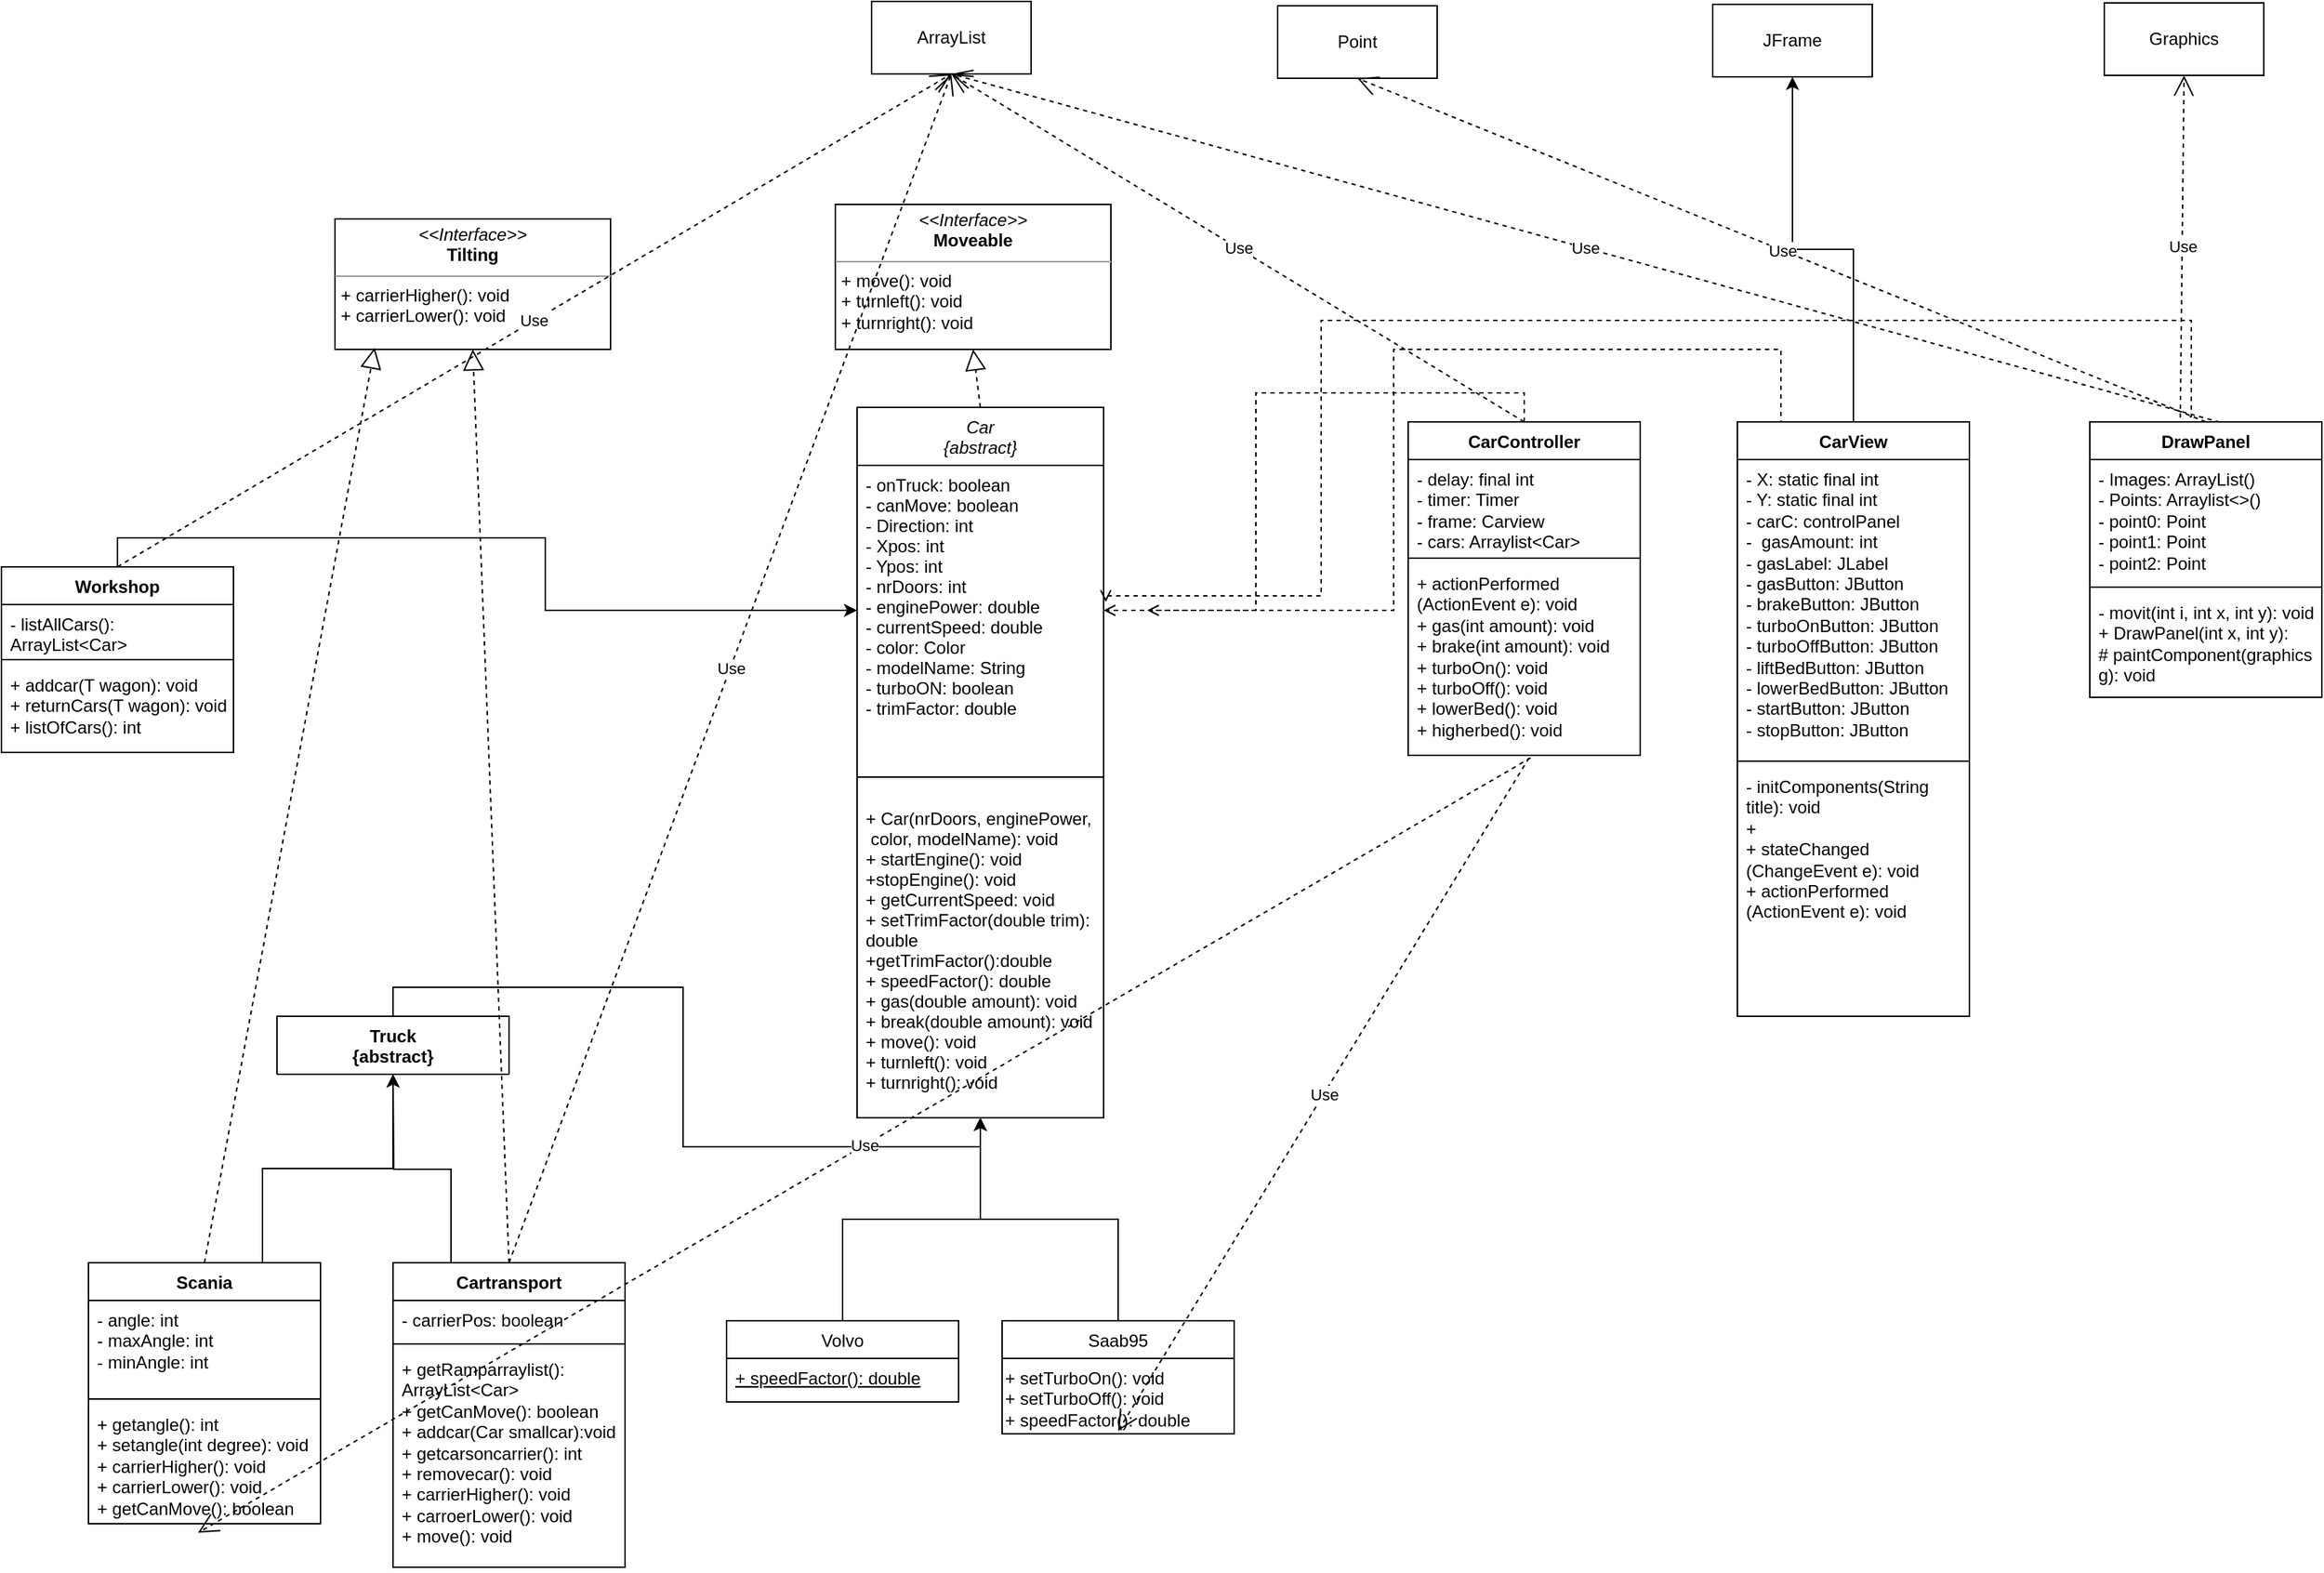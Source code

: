 <mxfile version="22.1.5" type="google">
  <diagram id="C5RBs43oDa-KdzZeNtuy" name="Page-1">
    <mxGraphModel grid="1" page="1" gridSize="10" guides="1" tooltips="1" connect="1" arrows="1" fold="1" pageScale="1" pageWidth="827" pageHeight="1169" math="0" shadow="0">
      <root>
        <mxCell id="WIyWlLk6GJQsqaUBKTNV-0" />
        <mxCell id="WIyWlLk6GJQsqaUBKTNV-1" parent="WIyWlLk6GJQsqaUBKTNV-0" />
        <mxCell id="zkfFHV4jXpPFQw0GAbJ--0" value="Car&#xa;{abstract}" style="swimlane;fontStyle=2;align=center;verticalAlign=top;childLayout=stackLayout;horizontal=1;startSize=40;horizontalStack=0;resizeParent=1;resizeLast=0;collapsible=1;marginBottom=0;rounded=0;shadow=0;strokeWidth=1;" vertex="1" parent="WIyWlLk6GJQsqaUBKTNV-1">
          <mxGeometry x="220" y="180" width="170" height="490" as="geometry">
            <mxRectangle x="230" y="140" width="160" height="26" as="alternateBounds" />
          </mxGeometry>
        </mxCell>
        <mxCell id="zkfFHV4jXpPFQw0GAbJ--2" value="- onTruck: boolean&#xa;- canMove: boolean&#xa;- Direction: int&#xa;- Xpos: int &#xa;- Ypos: int&#xa;- nrDoors: int&#xa;- enginePower: double&#xa;- currentSpeed: double&#xa;- color: Color&#xa;- modelName: String&#xa;- turboON: boolean&#xa;- trimFactor: double&#xa;&#xa;&#xa;" style="text;align=left;verticalAlign=top;spacingLeft=4;spacingRight=4;overflow=hidden;rotatable=0;points=[[0,0.5],[1,0.5]];portConstraint=eastwest;rounded=0;shadow=0;html=0;" vertex="1" parent="zkfFHV4jXpPFQw0GAbJ--0">
          <mxGeometry y="40" width="170" height="200" as="geometry" />
        </mxCell>
        <mxCell id="zkfFHV4jXpPFQw0GAbJ--4" value="" style="line;html=1;strokeWidth=1;align=left;verticalAlign=middle;spacingTop=-1;spacingLeft=3;spacingRight=3;rotatable=0;labelPosition=right;points=[];portConstraint=eastwest;" vertex="1" parent="zkfFHV4jXpPFQw0GAbJ--0">
          <mxGeometry y="240" width="170" height="30" as="geometry" />
        </mxCell>
        <mxCell id="zkfFHV4jXpPFQw0GAbJ--5" value="+ Car(nrDoors, enginePower,&#xa; color, modelName): void&#xa;+ startEngine(): void&#xa;+stopEngine(): void&#xa;+ getCurrentSpeed: void&#xa;+ setTrimFactor(double trim):&#xa;double&#xa;+getTrimFactor():double&#xa;+ speedFactor(): double&#xa;+ gas(double amount): void&#xa;+ break(double amount): void&#xa;+ move(): void&#xa;+ turnleft(): void&#xa;+ turnright(): void" style="text;align=left;verticalAlign=top;spacingLeft=4;spacingRight=4;overflow=hidden;rotatable=0;points=[[0,0.5],[1,0.5]];portConstraint=eastwest;" vertex="1" parent="zkfFHV4jXpPFQw0GAbJ--0">
          <mxGeometry y="270" width="170" height="200" as="geometry" />
        </mxCell>
        <mxCell id="-Scuf54vddxRZD9NTPhX-41" style="edgeStyle=orthogonalEdgeStyle;rounded=0;orthogonalLoop=1;jettySize=auto;html=1;exitX=0.5;exitY=0;exitDx=0;exitDy=0;entryX=0.5;entryY=1;entryDx=0;entryDy=0;" edge="1" parent="WIyWlLk6GJQsqaUBKTNV-1" source="zkfFHV4jXpPFQw0GAbJ--6" target="zkfFHV4jXpPFQw0GAbJ--0">
          <mxGeometry relative="1" as="geometry" />
        </mxCell>
        <mxCell id="zkfFHV4jXpPFQw0GAbJ--6" value="Volvo" style="swimlane;fontStyle=0;align=center;verticalAlign=top;childLayout=stackLayout;horizontal=1;startSize=26;horizontalStack=0;resizeParent=1;resizeLast=0;collapsible=1;marginBottom=0;rounded=0;shadow=0;strokeWidth=1;" vertex="1" parent="WIyWlLk6GJQsqaUBKTNV-1">
          <mxGeometry x="130" y="810" width="160" height="56" as="geometry">
            <mxRectangle x="130" y="380" width="160" height="26" as="alternateBounds" />
          </mxGeometry>
        </mxCell>
        <mxCell id="zkfFHV4jXpPFQw0GAbJ--10" value="+ speedFactor(): double" style="text;align=left;verticalAlign=top;spacingLeft=4;spacingRight=4;overflow=hidden;rotatable=0;points=[[0,0.5],[1,0.5]];portConstraint=eastwest;fontStyle=4" vertex="1" parent="zkfFHV4jXpPFQw0GAbJ--6">
          <mxGeometry y="26" width="160" height="26" as="geometry" />
        </mxCell>
        <mxCell id="-Scuf54vddxRZD9NTPhX-62" style="edgeStyle=orthogonalEdgeStyle;rounded=0;orthogonalLoop=1;jettySize=auto;html=1;exitX=0.75;exitY=0;exitDx=0;exitDy=0;" edge="1" parent="WIyWlLk6GJQsqaUBKTNV-1" source="-Scuf54vddxRZD9NTPhX-0" target="-Scuf54vddxRZD9NTPhX-4">
          <mxGeometry relative="1" as="geometry" />
        </mxCell>
        <mxCell id="-Scuf54vddxRZD9NTPhX-0" value="Scania" style="swimlane;fontStyle=1;align=center;verticalAlign=top;childLayout=stackLayout;horizontal=1;startSize=26;horizontalStack=0;resizeParent=1;resizeParentMax=0;resizeLast=0;collapsible=1;marginBottom=0;whiteSpace=wrap;html=1;" vertex="1" parent="WIyWlLk6GJQsqaUBKTNV-1">
          <mxGeometry x="-310" y="770" width="160" height="180" as="geometry" />
        </mxCell>
        <mxCell id="-Scuf54vddxRZD9NTPhX-1" value="- angle: int&lt;br&gt;- maxAngle: int&lt;br&gt;- minAngle: int" style="text;strokeColor=none;fillColor=none;align=left;verticalAlign=top;spacingLeft=4;spacingRight=4;overflow=hidden;rotatable=0;points=[[0,0.5],[1,0.5]];portConstraint=eastwest;whiteSpace=wrap;html=1;" vertex="1" parent="-Scuf54vddxRZD9NTPhX-0">
          <mxGeometry y="26" width="160" height="64" as="geometry" />
        </mxCell>
        <mxCell id="-Scuf54vddxRZD9NTPhX-2" value="" style="line;strokeWidth=1;fillColor=none;align=left;verticalAlign=middle;spacingTop=-1;spacingLeft=3;spacingRight=3;rotatable=0;labelPosition=right;points=[];portConstraint=eastwest;strokeColor=inherit;" vertex="1" parent="-Scuf54vddxRZD9NTPhX-0">
          <mxGeometry y="90" width="160" height="8" as="geometry" />
        </mxCell>
        <mxCell id="-Scuf54vddxRZD9NTPhX-3" value="+ getangle(): int&lt;br&gt;+ setangle(int degree): void&lt;br&gt;+ carrierHigher(): void&lt;br&gt;+ carrierLower(): void&lt;br&gt;+ getCanMove(): boolean&lt;br&gt;" style="text;strokeColor=none;fillColor=none;align=left;verticalAlign=top;spacingLeft=4;spacingRight=4;overflow=hidden;rotatable=0;points=[[0,0.5],[1,0.5]];portConstraint=eastwest;whiteSpace=wrap;html=1;" vertex="1" parent="-Scuf54vddxRZD9NTPhX-0">
          <mxGeometry y="98" width="160" height="82" as="geometry" />
        </mxCell>
        <mxCell id="-Scuf54vddxRZD9NTPhX-45" style="edgeStyle=orthogonalEdgeStyle;rounded=0;orthogonalLoop=1;jettySize=auto;html=1;exitX=0.5;exitY=0;exitDx=0;exitDy=0;entryX=0.5;entryY=1;entryDx=0;entryDy=0;" edge="1" parent="WIyWlLk6GJQsqaUBKTNV-1" source="-Scuf54vddxRZD9NTPhX-4" target="zkfFHV4jXpPFQw0GAbJ--0">
          <mxGeometry relative="1" as="geometry" />
        </mxCell>
        <mxCell id="-Scuf54vddxRZD9NTPhX-4" value="Truck&lt;br&gt;{abstract}" style="swimlane;fontStyle=1;align=center;verticalAlign=top;childLayout=stackLayout;horizontal=1;startSize=40;horizontalStack=0;resizeParent=1;resizeParentMax=0;resizeLast=0;collapsible=1;marginBottom=0;whiteSpace=wrap;html=1;" vertex="1" parent="WIyWlLk6GJQsqaUBKTNV-1">
          <mxGeometry x="-180" y="600" width="160" height="40" as="geometry">
            <mxRectangle x="-180" y="600" width="100" height="40" as="alternateBounds" />
          </mxGeometry>
        </mxCell>
        <mxCell id="-Scuf54vddxRZD9NTPhX-63" style="edgeStyle=orthogonalEdgeStyle;rounded=0;orthogonalLoop=1;jettySize=auto;html=1;exitX=0.25;exitY=0;exitDx=0;exitDy=0;" edge="1" parent="WIyWlLk6GJQsqaUBKTNV-1" source="-Scuf54vddxRZD9NTPhX-9">
          <mxGeometry relative="1" as="geometry">
            <mxPoint x="-100" y="640" as="targetPoint" />
          </mxGeometry>
        </mxCell>
        <mxCell id="-Scuf54vddxRZD9NTPhX-9" value="Cartransport" style="swimlane;fontStyle=1;align=center;verticalAlign=top;childLayout=stackLayout;horizontal=1;startSize=26;horizontalStack=0;resizeParent=1;resizeParentMax=0;resizeLast=0;collapsible=1;marginBottom=0;whiteSpace=wrap;html=1;" vertex="1" parent="WIyWlLk6GJQsqaUBKTNV-1">
          <mxGeometry x="-100" y="770" width="160" height="210" as="geometry" />
        </mxCell>
        <mxCell id="-Scuf54vddxRZD9NTPhX-10" value="- carrierPos: boolean" style="text;strokeColor=none;fillColor=none;align=left;verticalAlign=top;spacingLeft=4;spacingRight=4;overflow=hidden;rotatable=0;points=[[0,0.5],[1,0.5]];portConstraint=eastwest;whiteSpace=wrap;html=1;" vertex="1" parent="-Scuf54vddxRZD9NTPhX-9">
          <mxGeometry y="26" width="160" height="26" as="geometry" />
        </mxCell>
        <mxCell id="-Scuf54vddxRZD9NTPhX-11" value="" style="line;strokeWidth=1;fillColor=none;align=left;verticalAlign=middle;spacingTop=-1;spacingLeft=3;spacingRight=3;rotatable=0;labelPosition=right;points=[];portConstraint=eastwest;strokeColor=inherit;" vertex="1" parent="-Scuf54vddxRZD9NTPhX-9">
          <mxGeometry y="52" width="160" height="8" as="geometry" />
        </mxCell>
        <mxCell id="-Scuf54vddxRZD9NTPhX-12" value="+ getRamparraylist(): ArrayList&amp;lt;Car&amp;gt;&lt;br&gt;+ getCanMove(): boolean&lt;br&gt;+ addcar(Car smallcar):void&lt;br&gt;+ getcarsoncarrier(): int&lt;br&gt;+ removecar(): void&lt;br&gt;+ carrierHigher(): void&lt;br&gt;+ carroerLower(): void&lt;br&gt;+ move(): void" style="text;strokeColor=none;fillColor=none;align=left;verticalAlign=top;spacingLeft=4;spacingRight=4;overflow=hidden;rotatable=0;points=[[0,0.5],[1,0.5]];portConstraint=eastwest;whiteSpace=wrap;html=1;" vertex="1" parent="-Scuf54vddxRZD9NTPhX-9">
          <mxGeometry y="60" width="160" height="150" as="geometry" />
        </mxCell>
        <mxCell id="-Scuf54vddxRZD9NTPhX-30" value="&lt;p style=&quot;margin:0px;margin-top:4px;text-align:center;&quot;&gt;&lt;i&gt;&amp;lt;&amp;lt;Interface&amp;gt;&amp;gt;&lt;/i&gt;&lt;br&gt;&lt;b&gt;Moveable&lt;/b&gt;&lt;/p&gt;&lt;hr size=&quot;1&quot;&gt;&lt;p style=&quot;margin:0px;margin-left:4px;&quot;&gt;+ move(): void&lt;br&gt;+ turnleft(): void&lt;/p&gt;&lt;p style=&quot;margin:0px;margin-left:4px;&quot;&gt;+ turnright(): void&lt;/p&gt;" style="verticalAlign=top;align=left;overflow=fill;fontSize=12;fontFamily=Helvetica;html=1;whiteSpace=wrap;" vertex="1" parent="WIyWlLk6GJQsqaUBKTNV-1">
          <mxGeometry x="205" y="40" width="190" height="100" as="geometry" />
        </mxCell>
        <mxCell id="-Scuf54vddxRZD9NTPhX-31" value="&lt;p style=&quot;margin:0px;margin-top:4px;text-align:center;&quot;&gt;&lt;i&gt;&amp;lt;&amp;lt;Interface&amp;gt;&amp;gt;&lt;/i&gt;&lt;br&gt;&lt;b&gt;Tilting&lt;/b&gt;&lt;/p&gt;&lt;hr size=&quot;1&quot;&gt;&lt;p style=&quot;margin:0px;margin-left:4px;&quot;&gt;+ carrierHigher(): void&lt;br&gt;+ carrierLower(): void&lt;/p&gt;" style="verticalAlign=top;align=left;overflow=fill;fontSize=12;fontFamily=Helvetica;html=1;whiteSpace=wrap;" vertex="1" parent="WIyWlLk6GJQsqaUBKTNV-1">
          <mxGeometry x="-140" y="50" width="190" height="90" as="geometry" />
        </mxCell>
        <mxCell id="-Scuf54vddxRZD9NTPhX-32" value="" style="endArrow=block;dashed=1;endFill=0;endSize=12;html=1;rounded=0;exitX=0.5;exitY=0;exitDx=0;exitDy=0;entryX=0.5;entryY=1;entryDx=0;entryDy=0;" edge="1" parent="WIyWlLk6GJQsqaUBKTNV-1" source="zkfFHV4jXpPFQw0GAbJ--0" target="-Scuf54vddxRZD9NTPhX-30">
          <mxGeometry width="160" relative="1" as="geometry">
            <mxPoint x="40" y="160" as="sourcePoint" />
            <mxPoint x="200" y="160" as="targetPoint" />
          </mxGeometry>
        </mxCell>
        <mxCell id="-Scuf54vddxRZD9NTPhX-34" value="" style="endArrow=block;dashed=1;endFill=0;endSize=12;html=1;rounded=0;exitX=0.5;exitY=0;exitDx=0;exitDy=0;entryX=0.5;entryY=1;entryDx=0;entryDy=0;" edge="1" parent="WIyWlLk6GJQsqaUBKTNV-1" source="-Scuf54vddxRZD9NTPhX-9" target="-Scuf54vddxRZD9NTPhX-31">
          <mxGeometry width="160" relative="1" as="geometry">
            <mxPoint x="80.0" y="921.238" as="sourcePoint" />
            <mxPoint x="556.88" y="140.0" as="targetPoint" />
          </mxGeometry>
        </mxCell>
        <mxCell id="-Scuf54vddxRZD9NTPhX-35" value="" style="endArrow=block;dashed=1;endFill=0;endSize=12;html=1;rounded=0;entryX=0.144;entryY=0.987;entryDx=0;entryDy=0;entryPerimeter=0;" edge="1" parent="WIyWlLk6GJQsqaUBKTNV-1" target="-Scuf54vddxRZD9NTPhX-31">
          <mxGeometry width="160" relative="1" as="geometry">
            <mxPoint x="-230" y="770" as="sourcePoint" />
            <mxPoint x="-230" y="115" as="targetPoint" />
          </mxGeometry>
        </mxCell>
        <mxCell id="-Scuf54vddxRZD9NTPhX-61" style="edgeStyle=orthogonalEdgeStyle;rounded=0;orthogonalLoop=1;jettySize=auto;html=1;exitX=0.5;exitY=0;exitDx=0;exitDy=0;entryX=0.5;entryY=1;entryDx=0;entryDy=0;" edge="1" parent="WIyWlLk6GJQsqaUBKTNV-1" source="-Scuf54vddxRZD9NTPhX-53" target="zkfFHV4jXpPFQw0GAbJ--0">
          <mxGeometry relative="1" as="geometry">
            <mxPoint x="410" y="760" as="targetPoint" />
          </mxGeometry>
        </mxCell>
        <mxCell id="-Scuf54vddxRZD9NTPhX-53" value="Saab95" style="swimlane;fontStyle=0;align=center;verticalAlign=top;childLayout=stackLayout;horizontal=1;startSize=26;horizontalStack=0;resizeParent=1;resizeLast=0;collapsible=1;marginBottom=0;rounded=0;shadow=0;strokeWidth=1;" vertex="1" parent="WIyWlLk6GJQsqaUBKTNV-1">
          <mxGeometry x="320" y="810" width="160" height="78" as="geometry">
            <mxRectangle x="130" y="380" width="160" height="26" as="alternateBounds" />
          </mxGeometry>
        </mxCell>
        <mxCell id="-Scuf54vddxRZD9NTPhX-58" value="+ setTurboOn(): void&lt;br style=&quot;border-color: var(--border-color); padding: 0px; margin: 0px;&quot;&gt;+ setTurboOff(): void&lt;br style=&quot;border-color: var(--border-color); padding: 0px; margin: 0px;&quot;&gt;+ speedFactor(): double&lt;div style=&quot;border-color: var(--border-color); padding: 0px; margin: 0px;&quot;&gt;&lt;br style=&quot;border-color: var(--border-color); padding: 0px; margin: 0px; color: rgb(0, 0, 0); font-family: Helvetica; font-size: 12px; font-style: normal; font-variant-ligatures: normal; font-variant-caps: normal; font-weight: 400; letter-spacing: normal; orphans: 2; text-align: left; text-indent: 0px; text-transform: none; widows: 2; word-spacing: 0px; -webkit-text-stroke-width: 0px; background-color: rgb(251, 251, 251); text-decoration-thickness: initial; text-decoration-style: initial; text-decoration-color: initial;&quot;&gt;&#xa;&#xa;&lt;/div&gt;" style="text;whiteSpace=wrap;html=1;" vertex="1" parent="-Scuf54vddxRZD9NTPhX-53">
          <mxGeometry y="26" width="160" height="50" as="geometry" />
        </mxCell>
        <mxCell id="-Scuf54vddxRZD9NTPhX-68" style="edgeStyle=orthogonalEdgeStyle;rounded=0;orthogonalLoop=1;jettySize=auto;html=1;exitX=0.5;exitY=0;exitDx=0;exitDy=0;entryX=0;entryY=0.5;entryDx=0;entryDy=0;" edge="1" parent="WIyWlLk6GJQsqaUBKTNV-1" source="-Scuf54vddxRZD9NTPhX-64" target="zkfFHV4jXpPFQw0GAbJ--2">
          <mxGeometry relative="1" as="geometry" />
        </mxCell>
        <mxCell id="-Scuf54vddxRZD9NTPhX-64" value="Workshop" style="swimlane;fontStyle=1;align=center;verticalAlign=top;childLayout=stackLayout;horizontal=1;startSize=26;horizontalStack=0;resizeParent=1;resizeParentMax=0;resizeLast=0;collapsible=1;marginBottom=0;whiteSpace=wrap;html=1;" vertex="1" parent="WIyWlLk6GJQsqaUBKTNV-1">
          <mxGeometry x="-370" y="290" width="160" height="128" as="geometry" />
        </mxCell>
        <mxCell id="-Scuf54vddxRZD9NTPhX-65" value="- listAllCars(): ArrayList&amp;lt;Car&amp;gt;" style="text;strokeColor=none;fillColor=none;align=left;verticalAlign=top;spacingLeft=4;spacingRight=4;overflow=hidden;rotatable=0;points=[[0,0.5],[1,0.5]];portConstraint=eastwest;whiteSpace=wrap;html=1;" vertex="1" parent="-Scuf54vddxRZD9NTPhX-64">
          <mxGeometry y="26" width="160" height="34" as="geometry" />
        </mxCell>
        <mxCell id="-Scuf54vddxRZD9NTPhX-66" value="" style="line;strokeWidth=1;fillColor=none;align=left;verticalAlign=middle;spacingTop=-1;spacingLeft=3;spacingRight=3;rotatable=0;labelPosition=right;points=[];portConstraint=eastwest;strokeColor=inherit;" vertex="1" parent="-Scuf54vddxRZD9NTPhX-64">
          <mxGeometry y="60" width="160" height="8" as="geometry" />
        </mxCell>
        <mxCell id="-Scuf54vddxRZD9NTPhX-67" value="+ addcar(T wagon): void&lt;br&gt;+ returnCars(T wagon): void&lt;br&gt;+ listOfCars(): int" style="text;strokeColor=none;fillColor=none;align=left;verticalAlign=top;spacingLeft=4;spacingRight=4;overflow=hidden;rotatable=0;points=[[0,0.5],[1,0.5]];portConstraint=eastwest;whiteSpace=wrap;html=1;" vertex="1" parent="-Scuf54vddxRZD9NTPhX-64">
          <mxGeometry y="68" width="160" height="60" as="geometry" />
        </mxCell>
        <mxCell id="-Scuf54vddxRZD9NTPhX-73" style="edgeStyle=orthogonalEdgeStyle;rounded=0;orthogonalLoop=1;jettySize=auto;html=1;exitX=0.5;exitY=0;exitDx=0;exitDy=0;dashed=1;endArrow=open;endFill=0;" edge="1" parent="WIyWlLk6GJQsqaUBKTNV-1" source="-Scuf54vddxRZD9NTPhX-69" target="zkfFHV4jXpPFQw0GAbJ--2">
          <mxGeometry relative="1" as="geometry" />
        </mxCell>
        <mxCell id="-Scuf54vddxRZD9NTPhX-69" value="CarController" style="swimlane;fontStyle=1;align=center;verticalAlign=top;childLayout=stackLayout;horizontal=1;startSize=26;horizontalStack=0;resizeParent=1;resizeParentMax=0;resizeLast=0;collapsible=1;marginBottom=0;whiteSpace=wrap;html=1;" vertex="1" parent="WIyWlLk6GJQsqaUBKTNV-1">
          <mxGeometry x="600" y="190" width="160" height="230" as="geometry" />
        </mxCell>
        <mxCell id="-Scuf54vddxRZD9NTPhX-70" value="- delay: final int&lt;br&gt;- timer: Timer&lt;br&gt;- frame: Carview&lt;br&gt;- cars: Arraylist&amp;lt;Car&amp;gt;&amp;nbsp;" style="text;strokeColor=none;fillColor=none;align=left;verticalAlign=top;spacingLeft=4;spacingRight=4;overflow=hidden;rotatable=0;points=[[0,0.5],[1,0.5]];portConstraint=eastwest;whiteSpace=wrap;html=1;" vertex="1" parent="-Scuf54vddxRZD9NTPhX-69">
          <mxGeometry y="26" width="160" height="64" as="geometry" />
        </mxCell>
        <mxCell id="-Scuf54vddxRZD9NTPhX-71" value="" style="line;strokeWidth=1;fillColor=none;align=left;verticalAlign=middle;spacingTop=-1;spacingLeft=3;spacingRight=3;rotatable=0;labelPosition=right;points=[];portConstraint=eastwest;strokeColor=inherit;" vertex="1" parent="-Scuf54vddxRZD9NTPhX-69">
          <mxGeometry y="90" width="160" height="8" as="geometry" />
        </mxCell>
        <mxCell id="-Scuf54vddxRZD9NTPhX-72" value="+ actionPerformed&lt;br&gt;(ActionEvent e): void&lt;br&gt;+ gas(int amount): void&lt;br&gt;+ brake(int amount): void&lt;br&gt;+ turboOn(): void&lt;br&gt;+ turboOff(): void&lt;br&gt;+ lowerBed(): void&lt;br&gt;+ higherbed(): void&lt;br&gt;" style="text;strokeColor=none;fillColor=none;align=left;verticalAlign=top;spacingLeft=4;spacingRight=4;overflow=hidden;rotatable=0;points=[[0,0.5],[1,0.5]];portConstraint=eastwest;whiteSpace=wrap;html=1;" vertex="1" parent="-Scuf54vddxRZD9NTPhX-69">
          <mxGeometry y="98" width="160" height="132" as="geometry" />
        </mxCell>
        <mxCell id="-Scuf54vddxRZD9NTPhX-112" style="edgeStyle=orthogonalEdgeStyle;rounded=0;orthogonalLoop=1;jettySize=auto;html=1;exitX=0.5;exitY=0;exitDx=0;exitDy=0;entryX=0.5;entryY=1;entryDx=0;entryDy=0;" edge="1" parent="WIyWlLk6GJQsqaUBKTNV-1" source="-Scuf54vddxRZD9NTPhX-93" target="-Scuf54vddxRZD9NTPhX-106">
          <mxGeometry relative="1" as="geometry" />
        </mxCell>
        <mxCell id="-Scuf54vddxRZD9NTPhX-93" value="CarView" style="swimlane;fontStyle=1;align=center;verticalAlign=top;childLayout=stackLayout;horizontal=1;startSize=26;horizontalStack=0;resizeParent=1;resizeParentMax=0;resizeLast=0;collapsible=1;marginBottom=0;whiteSpace=wrap;html=1;" vertex="1" parent="WIyWlLk6GJQsqaUBKTNV-1">
          <mxGeometry x="827" y="190" width="160" height="410" as="geometry" />
        </mxCell>
        <mxCell id="-Scuf54vddxRZD9NTPhX-94" value="- X: static final int&lt;br style=&quot;border-color: var(--border-color);&quot;&gt;- Y: static final int&lt;br style=&quot;border-color: var(--border-color);&quot;&gt;- carC: controlPanel&lt;br&gt;-&amp;nbsp; gasAmount: int&amp;nbsp;&lt;br&gt;- gasLabel: JLabel&lt;br style=&quot;border-color: var(--border-color);&quot;&gt;- gasButton: JButton&lt;br style=&quot;border-color: var(--border-color);&quot;&gt;- brakeButton: JButton&lt;br style=&quot;border-color: var(--border-color);&quot;&gt;- turboOnButton: JButton&lt;br style=&quot;border-color: var(--border-color);&quot;&gt;- turboOffButton: JButton&lt;br style=&quot;border-color: var(--border-color);&quot;&gt;- liftBedButton: JButton&lt;br style=&quot;border-color: var(--border-color);&quot;&gt;- lowerBedButton: JButton&lt;br style=&quot;border-color: var(--border-color);&quot;&gt;- startButton: JButton&lt;br style=&quot;border-color: var(--border-color);&quot;&gt;- stopButton: JButton" style="text;strokeColor=none;fillColor=none;align=left;verticalAlign=top;spacingLeft=4;spacingRight=4;overflow=hidden;rotatable=0;points=[[0,0.5],[1,0.5]];portConstraint=eastwest;whiteSpace=wrap;html=1;" vertex="1" parent="-Scuf54vddxRZD9NTPhX-93">
          <mxGeometry y="26" width="160" height="204" as="geometry" />
        </mxCell>
        <mxCell id="-Scuf54vddxRZD9NTPhX-95" value="" style="line;strokeWidth=1;fillColor=none;align=left;verticalAlign=middle;spacingTop=-1;spacingLeft=3;spacingRight=3;rotatable=0;labelPosition=right;points=[];portConstraint=eastwest;strokeColor=inherit;" vertex="1" parent="-Scuf54vddxRZD9NTPhX-93">
          <mxGeometry y="230" width="160" height="8" as="geometry" />
        </mxCell>
        <mxCell id="-Scuf54vddxRZD9NTPhX-96" value="- initComponents(String title): void&lt;br&gt;+&lt;br&gt;+ stateChanged (ChangeEvent e): void&lt;br&gt;+ actionPerformed (ActionEvent e): void&lt;br&gt;" style="text;strokeColor=none;fillColor=none;align=left;verticalAlign=top;spacingLeft=4;spacingRight=4;overflow=hidden;rotatable=0;points=[[0,0.5],[1,0.5]];portConstraint=eastwest;whiteSpace=wrap;html=1;" vertex="1" parent="-Scuf54vddxRZD9NTPhX-93">
          <mxGeometry y="238" width="160" height="172" as="geometry" />
        </mxCell>
        <mxCell id="-Scuf54vddxRZD9NTPhX-97" style="edgeStyle=orthogonalEdgeStyle;rounded=0;orthogonalLoop=1;jettySize=auto;html=1;exitX=0.5;exitY=0;exitDx=0;exitDy=0;entryX=1;entryY=0.5;entryDx=0;entryDy=0;dashed=1;endArrow=open;endFill=0;" edge="1" parent="WIyWlLk6GJQsqaUBKTNV-1" source="-Scuf54vddxRZD9NTPhX-93">
          <mxGeometry relative="1" as="geometry">
            <mxPoint x="857" y="248" as="sourcePoint" />
            <mxPoint x="420.0" y="320" as="targetPoint" />
            <Array as="points">
              <mxPoint x="857" y="190" />
              <mxPoint x="857" y="140" />
              <mxPoint x="590" y="140" />
              <mxPoint x="590" y="320" />
            </Array>
          </mxGeometry>
        </mxCell>
        <mxCell id="-Scuf54vddxRZD9NTPhX-98" value="DrawPanel" style="swimlane;fontStyle=1;align=center;verticalAlign=top;childLayout=stackLayout;horizontal=1;startSize=26;horizontalStack=0;resizeParent=1;resizeParentMax=0;resizeLast=0;collapsible=1;marginBottom=0;whiteSpace=wrap;html=1;" vertex="1" parent="WIyWlLk6GJQsqaUBKTNV-1">
          <mxGeometry x="1070" y="190" width="160" height="190" as="geometry" />
        </mxCell>
        <mxCell id="-Scuf54vddxRZD9NTPhX-99" value="- Images: ArrayList()&lt;br&gt;- Points: Arraylist&amp;lt;&amp;gt;()&lt;br&gt;- point0: Point&lt;br&gt;- point1: Point&lt;br&gt;- point2: Point" style="text;strokeColor=none;fillColor=none;align=left;verticalAlign=top;spacingLeft=4;spacingRight=4;overflow=hidden;rotatable=0;points=[[0,0.5],[1,0.5]];portConstraint=eastwest;whiteSpace=wrap;html=1;" vertex="1" parent="-Scuf54vddxRZD9NTPhX-98">
          <mxGeometry y="26" width="160" height="84" as="geometry" />
        </mxCell>
        <mxCell id="-Scuf54vddxRZD9NTPhX-100" value="" style="line;strokeWidth=1;fillColor=none;align=left;verticalAlign=middle;spacingTop=-1;spacingLeft=3;spacingRight=3;rotatable=0;labelPosition=right;points=[];portConstraint=eastwest;strokeColor=inherit;" vertex="1" parent="-Scuf54vddxRZD9NTPhX-98">
          <mxGeometry y="110" width="160" height="8" as="geometry" />
        </mxCell>
        <mxCell id="-Scuf54vddxRZD9NTPhX-101" value="- movit(int i, int x, int y): void&lt;br&gt;+ DrawPanel(int x, int y):&amp;nbsp;&lt;br&gt;# paintComponent(graphics g): void" style="text;strokeColor=none;fillColor=none;align=left;verticalAlign=top;spacingLeft=4;spacingRight=4;overflow=hidden;rotatable=0;points=[[0,0.5],[1,0.5]];portConstraint=eastwest;whiteSpace=wrap;html=1;" vertex="1" parent="-Scuf54vddxRZD9NTPhX-98">
          <mxGeometry y="118" width="160" height="72" as="geometry" />
        </mxCell>
        <mxCell id="-Scuf54vddxRZD9NTPhX-102" style="edgeStyle=orthogonalEdgeStyle;rounded=0;orthogonalLoop=1;jettySize=auto;html=1;exitX=0.43;exitY=-0.019;exitDx=0;exitDy=0;entryX=1.009;entryY=0.471;entryDx=0;entryDy=0;dashed=1;endArrow=open;endFill=0;exitPerimeter=0;entryPerimeter=0;" edge="1" parent="WIyWlLk6GJQsqaUBKTNV-1" source="-Scuf54vddxRZD9NTPhX-98" target="zkfFHV4jXpPFQw0GAbJ--2">
          <mxGeometry relative="1" as="geometry">
            <mxPoint x="957" y="228" as="sourcePoint" />
            <mxPoint x="520" y="300" as="targetPoint" />
            <Array as="points">
              <mxPoint x="1140" y="186" />
              <mxPoint x="1140" y="120" />
              <mxPoint x="540" y="120" />
              <mxPoint x="540" y="310" />
              <mxPoint x="392" y="310" />
            </Array>
          </mxGeometry>
        </mxCell>
        <mxCell id="-Scuf54vddxRZD9NTPhX-104" value="ArrayList" style="html=1;whiteSpace=wrap;" vertex="1" parent="WIyWlLk6GJQsqaUBKTNV-1">
          <mxGeometry x="230" y="-100" width="110" height="50" as="geometry" />
        </mxCell>
        <mxCell id="-Scuf54vddxRZD9NTPhX-105" value="Graphics" style="html=1;whiteSpace=wrap;" vertex="1" parent="WIyWlLk6GJQsqaUBKTNV-1">
          <mxGeometry x="1080" y="-99" width="110" height="50" as="geometry" />
        </mxCell>
        <mxCell id="-Scuf54vddxRZD9NTPhX-106" value="JFrame" style="html=1;whiteSpace=wrap;" vertex="1" parent="WIyWlLk6GJQsqaUBKTNV-1">
          <mxGeometry x="810" y="-98" width="110" height="50" as="geometry" />
        </mxCell>
        <mxCell id="-Scuf54vddxRZD9NTPhX-107" value="Point" style="html=1;whiteSpace=wrap;" vertex="1" parent="WIyWlLk6GJQsqaUBKTNV-1">
          <mxGeometry x="510" y="-97" width="110" height="50" as="geometry" />
        </mxCell>
        <mxCell id="-Scuf54vddxRZD9NTPhX-109" value="Use" style="endArrow=open;endSize=12;dashed=1;html=1;rounded=0;exitX=0.39;exitY=-0.016;exitDx=0;exitDy=0;exitPerimeter=0;entryX=0.5;entryY=1;entryDx=0;entryDy=0;" edge="1" parent="WIyWlLk6GJQsqaUBKTNV-1" source="-Scuf54vddxRZD9NTPhX-98" target="-Scuf54vddxRZD9NTPhX-105">
          <mxGeometry width="160" relative="1" as="geometry">
            <mxPoint x="970" y="90" as="sourcePoint" />
            <mxPoint x="1130" y="90" as="targetPoint" />
          </mxGeometry>
        </mxCell>
        <mxCell id="-Scuf54vddxRZD9NTPhX-110" value="Use" style="endArrow=open;endSize=12;dashed=1;html=1;rounded=0;exitX=0.561;exitY=0.001;exitDx=0;exitDy=0;exitPerimeter=0;entryX=0.5;entryY=1;entryDx=0;entryDy=0;" edge="1" parent="WIyWlLk6GJQsqaUBKTNV-1" source="-Scuf54vddxRZD9NTPhX-98" target="-Scuf54vddxRZD9NTPhX-104">
          <mxGeometry width="160" relative="1" as="geometry">
            <mxPoint x="1160" y="100" as="sourcePoint" />
            <mxPoint x="550" y="20" as="targetPoint" />
          </mxGeometry>
        </mxCell>
        <mxCell id="-Scuf54vddxRZD9NTPhX-111" value="Use" style="endArrow=open;endSize=12;dashed=1;html=1;rounded=0;exitX=0.5;exitY=0;exitDx=0;exitDy=0;entryX=0.5;entryY=1;entryDx=0;entryDy=0;" edge="1" parent="WIyWlLk6GJQsqaUBKTNV-1" source="-Scuf54vddxRZD9NTPhX-98" target="-Scuf54vddxRZD9NTPhX-107">
          <mxGeometry width="160" relative="1" as="geometry">
            <mxPoint x="1375" y="215" as="sourcePoint" />
            <mxPoint x="500" y="-25" as="targetPoint" />
          </mxGeometry>
        </mxCell>
        <mxCell id="-Scuf54vddxRZD9NTPhX-113" value="Use" style="endArrow=open;endSize=12;dashed=1;html=1;rounded=0;exitX=0.5;exitY=0;exitDx=0;exitDy=0;entryX=0.5;entryY=1;entryDx=0;entryDy=0;" edge="1" parent="WIyWlLk6GJQsqaUBKTNV-1" source="-Scuf54vddxRZD9NTPhX-64" target="-Scuf54vddxRZD9NTPhX-104">
          <mxGeometry width="160" relative="1" as="geometry">
            <mxPoint x="-360" y="70" as="sourcePoint" />
            <mxPoint x="270" y="-30" as="targetPoint" />
          </mxGeometry>
        </mxCell>
        <mxCell id="-Scuf54vddxRZD9NTPhX-114" value="Use" style="endArrow=open;endSize=12;dashed=1;html=1;rounded=0;exitX=0.5;exitY=0;exitDx=0;exitDy=0;entryX=0.5;entryY=1;entryDx=0;entryDy=0;" edge="1" parent="WIyWlLk6GJQsqaUBKTNV-1" source="-Scuf54vddxRZD9NTPhX-9" target="-Scuf54vddxRZD9NTPhX-104">
          <mxGeometry width="160" relative="1" as="geometry">
            <mxPoint x="40" y="470" as="sourcePoint" />
            <mxPoint x="200" y="470" as="targetPoint" />
          </mxGeometry>
        </mxCell>
        <mxCell id="-Scuf54vddxRZD9NTPhX-115" value="Use" style="endArrow=open;endSize=12;dashed=1;html=1;rounded=0;exitX=0.5;exitY=0;exitDx=0;exitDy=0;entryX=0.5;entryY=1;entryDx=0;entryDy=0;" edge="1" parent="WIyWlLk6GJQsqaUBKTNV-1" source="-Scuf54vddxRZD9NTPhX-69" target="-Scuf54vddxRZD9NTPhX-104">
          <mxGeometry width="160" relative="1" as="geometry">
            <mxPoint x="510" y="90" as="sourcePoint" />
            <mxPoint x="670" y="90" as="targetPoint" />
          </mxGeometry>
        </mxCell>
        <mxCell id="-Scuf54vddxRZD9NTPhX-116" value="Use" style="endArrow=open;endSize=12;dashed=1;html=1;rounded=0;exitX=0.521;exitY=1.013;exitDx=0;exitDy=0;exitPerimeter=0;entryX=0.5;entryY=1;entryDx=0;entryDy=0;" edge="1" parent="WIyWlLk6GJQsqaUBKTNV-1" source="-Scuf54vddxRZD9NTPhX-72" target="-Scuf54vddxRZD9NTPhX-58">
          <mxGeometry width="160" relative="1" as="geometry">
            <mxPoint x="680" y="470" as="sourcePoint" />
            <mxPoint x="840" y="470" as="targetPoint" />
          </mxGeometry>
        </mxCell>
        <mxCell id="-Scuf54vddxRZD9NTPhX-117" value="Use" style="endArrow=open;endSize=12;dashed=1;html=1;rounded=0;exitX=0.528;exitY=1.013;exitDx=0;exitDy=0;exitPerimeter=0;entryX=0.472;entryY=1.076;entryDx=0;entryDy=0;entryPerimeter=0;" edge="1" parent="WIyWlLk6GJQsqaUBKTNV-1" source="-Scuf54vddxRZD9NTPhX-72" target="-Scuf54vddxRZD9NTPhX-3">
          <mxGeometry width="160" relative="1" as="geometry">
            <mxPoint x="590" y="660" as="sourcePoint" />
            <mxPoint x="750" y="660" as="targetPoint" />
          </mxGeometry>
        </mxCell>
      </root>
    </mxGraphModel>
  </diagram>
</mxfile>
